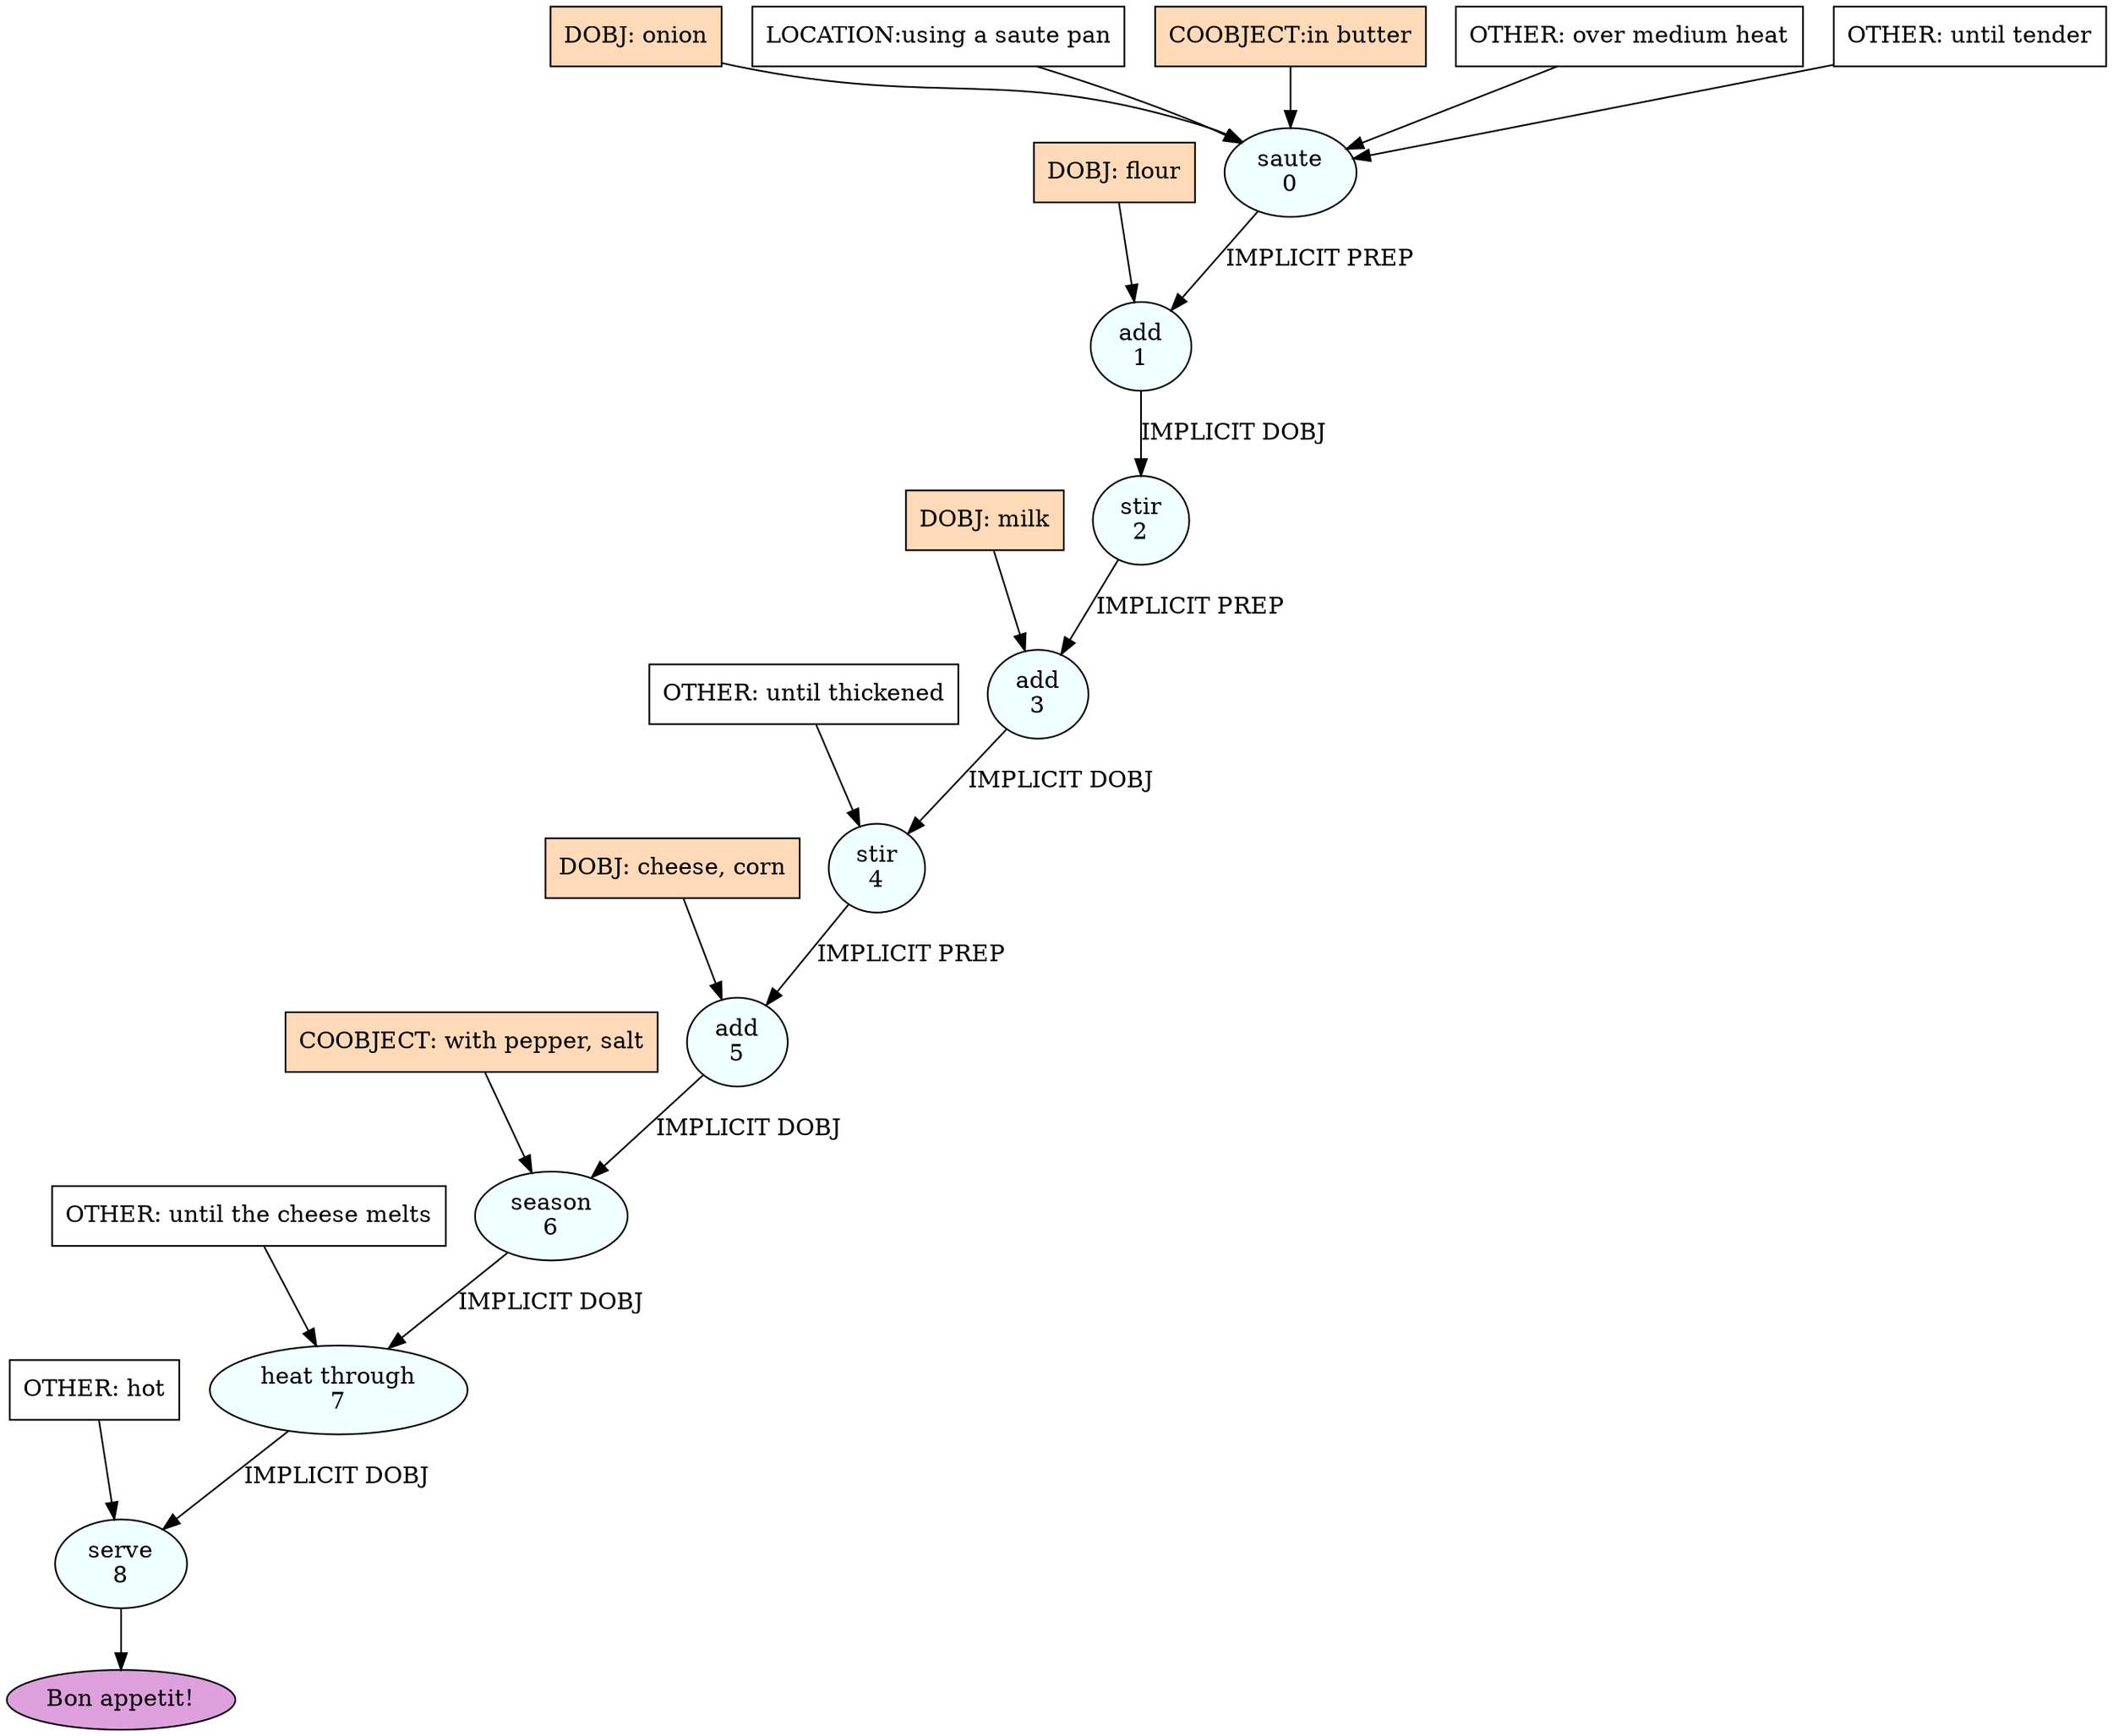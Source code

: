 digraph recipe {
E0[label="saute
0", shape=oval, style=filled, fillcolor=azure]
E1[label="add
1", shape=oval, style=filled, fillcolor=azure]
E2[label="stir
2", shape=oval, style=filled, fillcolor=azure]
E3[label="add
3", shape=oval, style=filled, fillcolor=azure]
E4[label="stir
4", shape=oval, style=filled, fillcolor=azure]
E5[label="add
5", shape=oval, style=filled, fillcolor=azure]
E6[label="season
6", shape=oval, style=filled, fillcolor=azure]
E7[label="heat through
7", shape=oval, style=filled, fillcolor=azure]
E8[label="serve
8", shape=oval, style=filled, fillcolor=azure]
D0[label="DOBJ: onion", shape=box, style=filled, fillcolor=peachpuff]
D0 -> E0
P0_0[label="LOCATION:using a saute pan", shape=box, style=filled, fillcolor=white]
P0_0 -> E0
P0_1[label="COOBJECT:in butter", shape=box, style=filled, fillcolor=peachpuff]
P0_1 -> E0
O0_0[label="OTHER: over medium heat", shape=box, style=filled, fillcolor=white]
O0_0 -> E0
O0_1[label="OTHER: until tender", shape=box, style=filled, fillcolor=white]
O0_1 -> E0
D1_ing[label="DOBJ: flour", shape=box, style=filled, fillcolor=peachpuff]
D1_ing -> E1
E0 -> E1 [label="IMPLICIT PREP"]
E1 -> E2 [label="IMPLICIT DOBJ"]
D3_ing[label="DOBJ: milk", shape=box, style=filled, fillcolor=peachpuff]
D3_ing -> E3
E2 -> E3 [label="IMPLICIT PREP"]
E3 -> E4 [label="IMPLICIT DOBJ"]
O4_0_0[label="OTHER: until thickened", shape=box, style=filled, fillcolor=white]
O4_0_0 -> E4
D5_ing[label="DOBJ: cheese, corn", shape=box, style=filled, fillcolor=peachpuff]
D5_ing -> E5
E4 -> E5 [label="IMPLICIT PREP"]
E5 -> E6 [label="IMPLICIT DOBJ"]
P6_0_ing[label="COOBJECT: with pepper, salt", shape=box, style=filled, fillcolor=peachpuff]
P6_0_ing -> E6
E6 -> E7 [label="IMPLICIT DOBJ"]
O7_0_0[label="OTHER: until the cheese melts", shape=box, style=filled, fillcolor=white]
O7_0_0 -> E7
E7 -> E8 [label="IMPLICIT DOBJ"]
O8_0_0[label="OTHER: hot", shape=box, style=filled, fillcolor=white]
O8_0_0 -> E8
EOR[label="Bon appetit!", shape=oval, style=filled, fillcolor=plum]
E8 -> EOR
}

